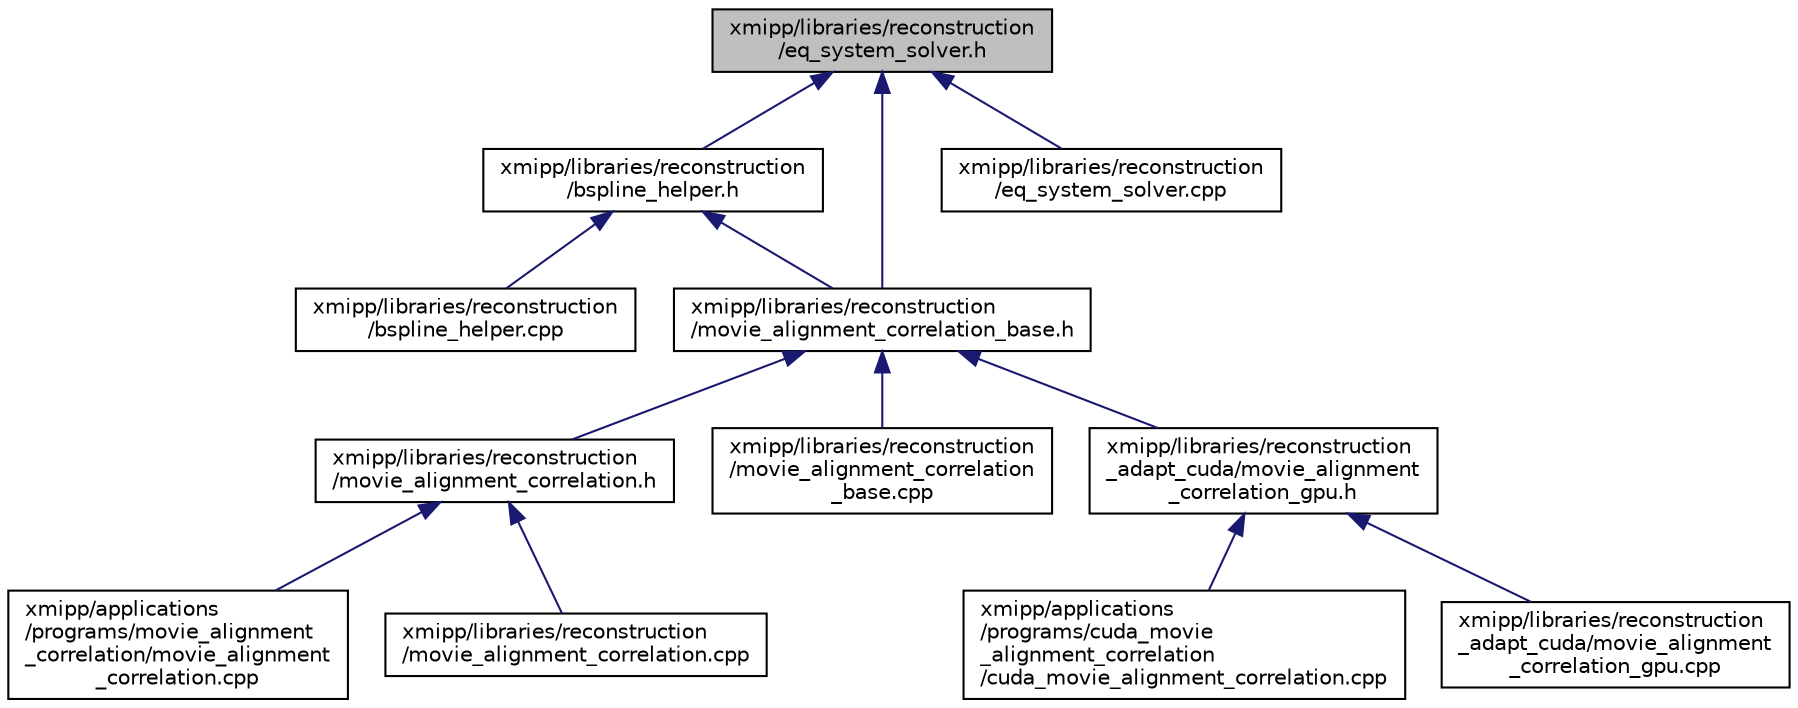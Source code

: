 digraph "xmipp/libraries/reconstruction/eq_system_solver.h"
{
  edge [fontname="Helvetica",fontsize="10",labelfontname="Helvetica",labelfontsize="10"];
  node [fontname="Helvetica",fontsize="10",shape=record];
  Node1 [label="xmipp/libraries/reconstruction\l/eq_system_solver.h",height=0.2,width=0.4,color="black", fillcolor="grey75", style="filled", fontcolor="black"];
  Node1 -> Node2 [dir="back",color="midnightblue",fontsize="10",style="solid",fontname="Helvetica"];
  Node2 [label="xmipp/libraries/reconstruction\l/bspline_helper.h",height=0.2,width=0.4,color="black", fillcolor="white", style="filled",URL="$bspline__helper_8h.html"];
  Node2 -> Node3 [dir="back",color="midnightblue",fontsize="10",style="solid",fontname="Helvetica"];
  Node3 [label="xmipp/libraries/reconstruction\l/bspline_helper.cpp",height=0.2,width=0.4,color="black", fillcolor="white", style="filled",URL="$bspline__helper_8cpp.html"];
  Node2 -> Node4 [dir="back",color="midnightblue",fontsize="10",style="solid",fontname="Helvetica"];
  Node4 [label="xmipp/libraries/reconstruction\l/movie_alignment_correlation_base.h",height=0.2,width=0.4,color="black", fillcolor="white", style="filled",URL="$movie__alignment__correlation__base_8h.html"];
  Node4 -> Node5 [dir="back",color="midnightblue",fontsize="10",style="solid",fontname="Helvetica"];
  Node5 [label="xmipp/libraries/reconstruction\l/movie_alignment_correlation.h",height=0.2,width=0.4,color="black", fillcolor="white", style="filled",URL="$movie__alignment__correlation_8h.html"];
  Node5 -> Node6 [dir="back",color="midnightblue",fontsize="10",style="solid",fontname="Helvetica"];
  Node6 [label="xmipp/applications\l/programs/movie_alignment\l_correlation/movie_alignment\l_correlation.cpp",height=0.2,width=0.4,color="black", fillcolor="white", style="filled",URL="$applications_2programs_2movie__alignment__correlation_2movie__alignment__correlation_8cpp.html"];
  Node5 -> Node7 [dir="back",color="midnightblue",fontsize="10",style="solid",fontname="Helvetica"];
  Node7 [label="xmipp/libraries/reconstruction\l/movie_alignment_correlation.cpp",height=0.2,width=0.4,color="black", fillcolor="white", style="filled",URL="$libraries_2reconstruction_2movie__alignment__correlation_8cpp.html"];
  Node4 -> Node8 [dir="back",color="midnightblue",fontsize="10",style="solid",fontname="Helvetica"];
  Node8 [label="xmipp/libraries/reconstruction\l/movie_alignment_correlation\l_base.cpp",height=0.2,width=0.4,color="black", fillcolor="white", style="filled",URL="$movie__alignment__correlation__base_8cpp.html"];
  Node4 -> Node9 [dir="back",color="midnightblue",fontsize="10",style="solid",fontname="Helvetica"];
  Node9 [label="xmipp/libraries/reconstruction\l_adapt_cuda/movie_alignment\l_correlation_gpu.h",height=0.2,width=0.4,color="black", fillcolor="white", style="filled",URL="$movie__alignment__correlation__gpu_8h.html"];
  Node9 -> Node10 [dir="back",color="midnightblue",fontsize="10",style="solid",fontname="Helvetica"];
  Node10 [label="xmipp/applications\l/programs/cuda_movie\l_alignment_correlation\l/cuda_movie_alignment_correlation.cpp",height=0.2,width=0.4,color="black", fillcolor="white", style="filled",URL="$cuda__movie__alignment__correlation_8cpp.html"];
  Node9 -> Node11 [dir="back",color="midnightblue",fontsize="10",style="solid",fontname="Helvetica"];
  Node11 [label="xmipp/libraries/reconstruction\l_adapt_cuda/movie_alignment\l_correlation_gpu.cpp",height=0.2,width=0.4,color="black", fillcolor="white", style="filled",URL="$movie__alignment__correlation__gpu_8cpp.html"];
  Node1 -> Node12 [dir="back",color="midnightblue",fontsize="10",style="solid",fontname="Helvetica"];
  Node12 [label="xmipp/libraries/reconstruction\l/eq_system_solver.cpp",height=0.2,width=0.4,color="black", fillcolor="white", style="filled",URL="$eq__system__solver_8cpp.html"];
  Node1 -> Node4 [dir="back",color="midnightblue",fontsize="10",style="solid",fontname="Helvetica"];
}
